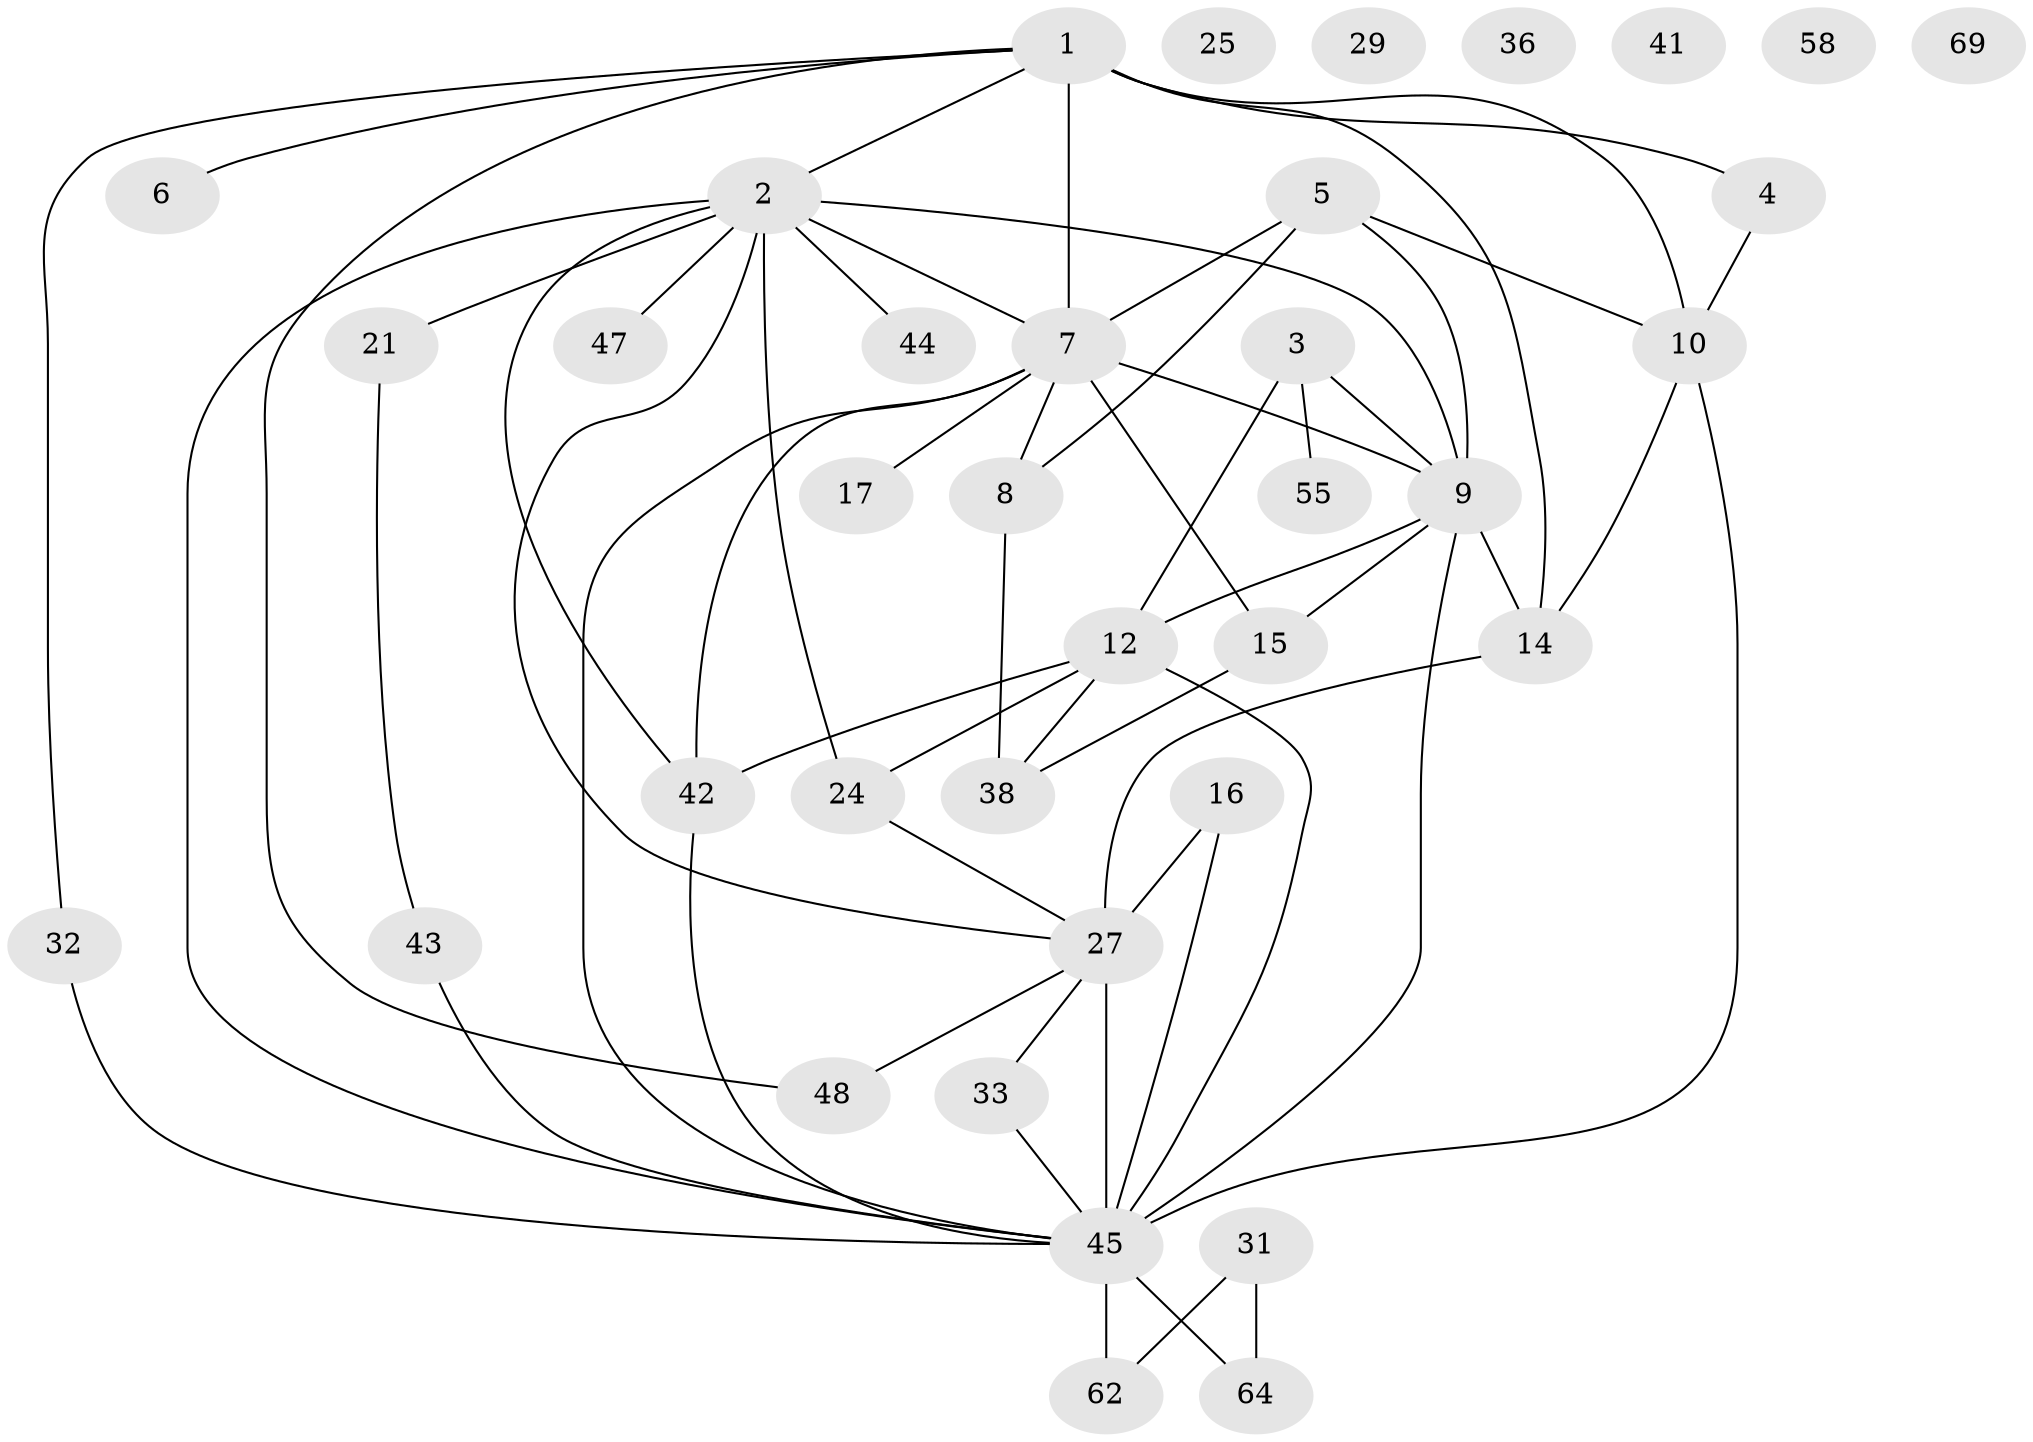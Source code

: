 // original degree distribution, {5: 0.10666666666666667, 3: 0.2, 1: 0.12, 2: 0.25333333333333335, 4: 0.2, 8: 0.02666666666666667, 0: 0.08, 6: 0.013333333333333334}
// Generated by graph-tools (version 1.1) at 2025/16/03/04/25 18:16:26]
// undirected, 37 vertices, 59 edges
graph export_dot {
graph [start="1"]
  node [color=gray90,style=filled];
  1 [super="+49+11"];
  2 [super="+22"];
  3 [super="+19"];
  4 [super="+20"];
  5;
  6;
  7 [super="+30+13"];
  8;
  9 [super="+53+18+37"];
  10 [super="+75"];
  12 [super="+39"];
  14 [super="+34"];
  15 [super="+35"];
  16;
  17;
  21;
  24 [super="+68"];
  25;
  27 [super="+46"];
  29;
  31;
  32;
  33 [super="+66"];
  36;
  38 [super="+40+57"];
  41;
  42;
  43;
  44;
  45 [super="+70+71+51+63+56"];
  47;
  48 [super="+61"];
  55;
  58;
  62;
  64;
  69;
  1 -- 6;
  1 -- 14;
  1 -- 7 [weight=2];
  1 -- 4;
  1 -- 32;
  1 -- 2;
  1 -- 48;
  1 -- 10;
  2 -- 27;
  2 -- 47;
  2 -- 42;
  2 -- 44;
  2 -- 21;
  2 -- 24;
  2 -- 45;
  2 -- 7;
  2 -- 9;
  3 -- 9;
  3 -- 12;
  3 -- 55;
  4 -- 10;
  5 -- 8;
  5 -- 10;
  5 -- 9;
  5 -- 7;
  7 -- 9 [weight=3];
  7 -- 17;
  7 -- 8;
  7 -- 42;
  7 -- 45 [weight=2];
  7 -- 15;
  8 -- 38;
  9 -- 15;
  9 -- 45 [weight=2];
  9 -- 12;
  9 -- 14;
  10 -- 45;
  10 -- 14;
  12 -- 42;
  12 -- 45 [weight=2];
  12 -- 24;
  12 -- 38;
  14 -- 27 [weight=2];
  15 -- 38;
  16 -- 45;
  16 -- 27;
  21 -- 43;
  24 -- 27;
  27 -- 33;
  27 -- 48;
  27 -- 45 [weight=2];
  31 -- 62;
  31 -- 64;
  32 -- 45;
  33 -- 45;
  42 -- 45;
  43 -- 45;
  45 -- 64;
  45 -- 62;
}
